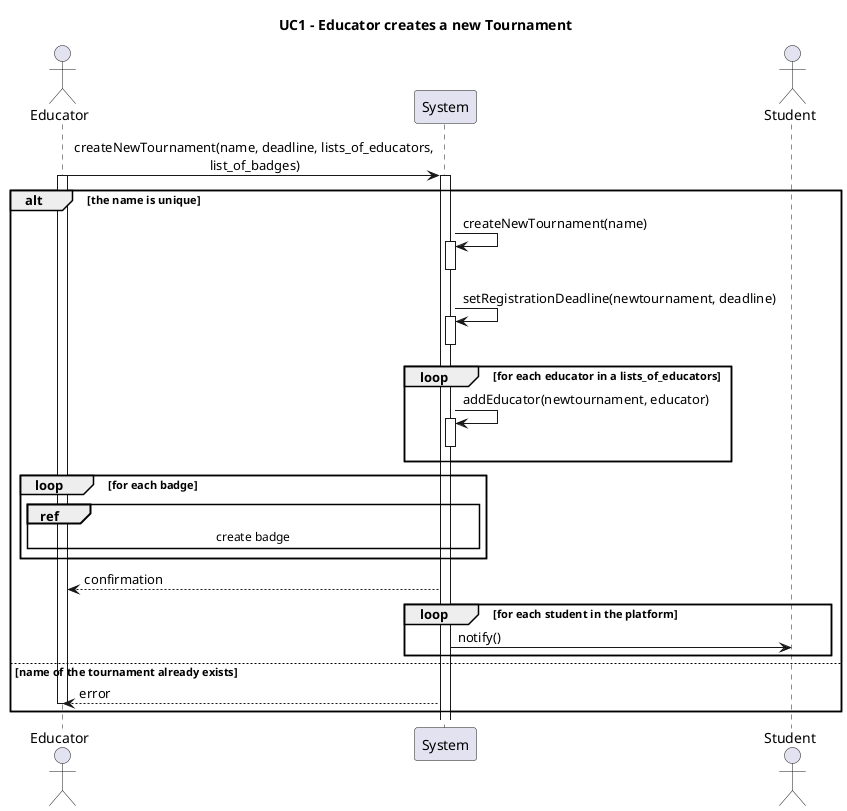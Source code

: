 @startuml UC1
title UC1 - Educator creates a new Tournament    

actor Educator

participant System
actor Student


Educator -> System ++: createNewTournament(name, deadline, lists_of_educators,\n\t\t\t\t\tlist_of_badges)
alt the name is unique

activate Educator

System -> System ++: createNewTournament(name)
deactivate System

System -> System ++: setRegistrationDeadline(newtournament, deadline)
deactivate System

loop for each educator in a lists_of_educators
    System -> System ++: addEducator(newtournament, educator)
    deactivate System
end

loop for each badge
    ||10||
    ref over Educator, System: create badge
    ||5||
end

System --> Educator : confirmation


loop for each student in the platform
    System -> Student : notify()

end
else name of the tournament already exists
    System --> Educator : error
    deactivate Educator
end


@enduml
